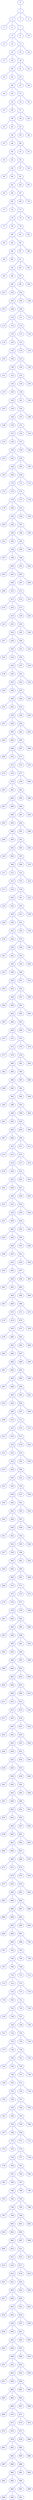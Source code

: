 strict graph "" {
	0	[color=blue];
	1	[color=blue];
	0 -- 1	[color=blue];
	2	[color=blue];
	1 -- 2	[color=blue];
	3	[color=blue];
	1 -- 3	[color=blue];
	4	[color=blue];
	1 -- 4	[color=blue];
	5	[color=blue];
	2 -- 5	[color=blue];
	6	[color=blue];
	2 -- 6	[color=blue];
	7	[color=blue];
	2 -- 7	[color=blue];
	8	[color=blue];
	7 -- 8	[color=blue];
	9	[color=blue];
	7 -- 9	[color=blue];
	10	[color=blue];
	7 -- 10	[color=blue];
	11	[color=blue];
	8 -- 11	[color=blue];
	12	[color=blue];
	8 -- 12	[color=blue];
	13	[color=blue];
	8 -- 13	[color=blue];
	14	[color=blue];
	13 -- 14	[color=blue];
	15	[color=blue];
	13 -- 15	[color=blue];
	16	[color=blue];
	13 -- 16	[color=blue];
	17	[color=blue];
	14 -- 17	[color=blue];
	18	[color=blue];
	14 -- 18	[color=blue];
	19	[color=blue];
	14 -- 19	[color=blue];
	20	[color=blue];
	19 -- 20	[color=blue];
	21	[color=blue];
	19 -- 21	[color=blue];
	22	[color=blue];
	19 -- 22	[color=blue];
	23	[color=blue];
	20 -- 23	[color=blue];
	24	[color=blue];
	20 -- 24	[color=blue];
	25	[color=blue];
	20 -- 25	[color=blue];
	26	[color=blue];
	25 -- 26	[color=blue];
	27	[color=blue];
	25 -- 27	[color=blue];
	28	[color=blue];
	25 -- 28	[color=blue];
	29	[color=blue];
	26 -- 29	[color=blue];
	30	[color=blue];
	26 -- 30	[color=blue];
	31	[color=blue];
	26 -- 31	[color=blue];
	32	[color=blue];
	31 -- 32	[color=blue];
	33	[color=blue];
	31 -- 33	[color=blue];
	34	[color=blue];
	31 -- 34	[color=blue];
	35	[color=blue];
	32 -- 35	[color=blue];
	36	[color=blue];
	32 -- 36	[color=blue];
	37	[color=blue];
	32 -- 37	[color=blue];
	38	[color=blue];
	37 -- 38	[color=blue];
	39	[color=blue];
	37 -- 39	[color=blue];
	40	[color=blue];
	37 -- 40	[color=blue];
	41	[color=blue];
	38 -- 41	[color=blue];
	42	[color=blue];
	38 -- 42	[color=blue];
	43	[color=blue];
	38 -- 43	[color=blue];
	44	[color=blue];
	43 -- 44	[color=blue];
	45	[color=blue];
	43 -- 45	[color=blue];
	46	[color=blue];
	43 -- 46	[color=blue];
	47	[color=blue];
	44 -- 47	[color=blue];
	48	[color=blue];
	44 -- 48	[color=blue];
	49	[color=blue];
	44 -- 49	[color=blue];
	50	[color=blue];
	49 -- 50	[color=blue];
	51	[color=blue];
	49 -- 51	[color=blue];
	52	[color=blue];
	49 -- 52	[color=blue];
	53	[color=blue];
	50 -- 53	[color=blue];
	54	[color=blue];
	50 -- 54	[color=blue];
	55	[color=blue];
	50 -- 55	[color=blue];
	56	[color=blue];
	55 -- 56	[color=blue];
	57	[color=blue];
	55 -- 57	[color=blue];
	58	[color=blue];
	55 -- 58	[color=blue];
	59	[color=blue];
	56 -- 59	[color=blue];
	60	[color=blue];
	56 -- 60	[color=blue];
	61	[color=blue];
	56 -- 61	[color=blue];
	62	[color=blue];
	61 -- 62	[color=blue];
	63	[color=blue];
	61 -- 63	[color=blue];
	64	[color=blue];
	61 -- 64	[color=blue];
	65	[color=blue];
	62 -- 65	[color=blue];
	66	[color=blue];
	62 -- 66	[color=blue];
	67	[color=blue];
	62 -- 67	[color=blue];
	68	[color=blue];
	67 -- 68	[color=blue];
	69	[color=blue];
	67 -- 69	[color=blue];
	70	[color=blue];
	67 -- 70	[color=blue];
	71	[color=blue];
	68 -- 71	[color=blue];
	72	[color=blue];
	68 -- 72	[color=blue];
	73	[color=blue];
	68 -- 73	[color=blue];
	74	[color=blue];
	73 -- 74	[color=blue];
	75	[color=blue];
	73 -- 75	[color=blue];
	76	[color=blue];
	73 -- 76	[color=blue];
	77	[color=blue];
	74 -- 77	[color=blue];
	78	[color=blue];
	74 -- 78	[color=blue];
	79	[color=blue];
	74 -- 79	[color=blue];
	80	[color=blue];
	79 -- 80	[color=blue];
	81	[color=blue];
	79 -- 81	[color=blue];
	82	[color=blue];
	79 -- 82	[color=blue];
	83	[color=blue];
	80 -- 83	[color=blue];
	84	[color=blue];
	80 -- 84	[color=blue];
	85	[color=blue];
	80 -- 85	[color=blue];
	86	[color=blue];
	85 -- 86	[color=blue];
	87	[color=blue];
	85 -- 87	[color=blue];
	88	[color=blue];
	85 -- 88	[color=blue];
	89	[color=blue];
	86 -- 89	[color=blue];
	90	[color=blue];
	86 -- 90	[color=blue];
	91	[color=blue];
	86 -- 91	[color=blue];
	92	[color=blue];
	91 -- 92	[color=blue];
	93	[color=blue];
	91 -- 93	[color=blue];
	94	[color=blue];
	91 -- 94	[color=blue];
	95	[color=blue];
	92 -- 95	[color=blue];
	96	[color=blue];
	92 -- 96	[color=blue];
	97	[color=blue];
	92 -- 97	[color=blue];
	98	[color=blue];
	97 -- 98	[color=blue];
	99	[color=blue];
	97 -- 99	[color=blue];
	100	[color=blue];
	97 -- 100	[color=blue];
	101	[color=blue];
	98 -- 101	[color=blue];
	102	[color=blue];
	98 -- 102	[color=blue];
	103	[color=blue];
	98 -- 103	[color=blue];
	104	[color=blue];
	103 -- 104	[color=blue];
	105	[color=blue];
	103 -- 105	[color=blue];
	106	[color=blue];
	103 -- 106	[color=blue];
	107	[color=blue];
	104 -- 107	[color=blue];
	108	[color=blue];
	104 -- 108	[color=blue];
	109	[color=blue];
	104 -- 109	[color=blue];
	110	[color=blue];
	109 -- 110	[color=blue];
	111	[color=blue];
	109 -- 111	[color=blue];
	112	[color=blue];
	109 -- 112	[color=blue];
	113	[color=blue];
	110 -- 113	[color=blue];
	114	[color=blue];
	110 -- 114	[color=blue];
	115	[color=blue];
	110 -- 115	[color=blue];
	116	[color=blue];
	115 -- 116	[color=blue];
	117	[color=blue];
	115 -- 117	[color=blue];
	118	[color=blue];
	115 -- 118	[color=blue];
	119	[color=blue];
	116 -- 119	[color=blue];
	120	[color=blue];
	116 -- 120	[color=blue];
	121	[color=blue];
	116 -- 121	[color=blue];
	122	[color=blue];
	121 -- 122	[color=blue];
	123	[color=blue];
	121 -- 123	[color=blue];
	124	[color=blue];
	121 -- 124	[color=blue];
	125	[color=blue];
	122 -- 125	[color=blue];
	126	[color=blue];
	122 -- 126	[color=blue];
	127	[color=blue];
	122 -- 127	[color=blue];
	128	[color=blue];
	127 -- 128	[color=blue];
	129	[color=blue];
	127 -- 129	[color=blue];
	130	[color=blue];
	127 -- 130	[color=blue];
	131	[color=blue];
	128 -- 131	[color=blue];
	132	[color=blue];
	128 -- 132	[color=blue];
	133	[color=blue];
	128 -- 133	[color=blue];
	134	[color=blue];
	133 -- 134	[color=blue];
	135	[color=blue];
	133 -- 135	[color=blue];
	136	[color=blue];
	133 -- 136	[color=blue];
	137	[color=blue];
	134 -- 137	[color=blue];
	138	[color=blue];
	134 -- 138	[color=blue];
	139	[color=blue];
	134 -- 139	[color=blue];
	140	[color=blue];
	139 -- 140	[color=blue];
	141	[color=blue];
	139 -- 141	[color=blue];
	142	[color=blue];
	139 -- 142	[color=blue];
	143	[color=blue];
	140 -- 143	[color=blue];
	144	[color=blue];
	140 -- 144	[color=blue];
	145	[color=blue];
	140 -- 145	[color=blue];
	146	[color=blue];
	145 -- 146	[color=blue];
	147	[color=blue];
	145 -- 147	[color=blue];
	148	[color=blue];
	145 -- 148	[color=blue];
	149	[color=blue];
	146 -- 149	[color=blue];
	150	[color=blue];
	146 -- 150	[color=blue];
	151	[color=blue];
	146 -- 151	[color=blue];
	152	[color=blue];
	151 -- 152	[color=blue];
	153	[color=blue];
	151 -- 153	[color=blue];
	154	[color=blue];
	151 -- 154	[color=blue];
	155	[color=blue];
	152 -- 155	[color=blue];
	156	[color=blue];
	152 -- 156	[color=blue];
	157	[color=blue];
	152 -- 157	[color=blue];
	158	[color=blue];
	157 -- 158	[color=blue];
	159	[color=blue];
	157 -- 159	[color=blue];
	160	[color=blue];
	157 -- 160	[color=blue];
	161	[color=blue];
	158 -- 161	[color=blue];
	162	[color=blue];
	158 -- 162	[color=blue];
	163	[color=blue];
	158 -- 163	[color=blue];
	164	[color=blue];
	163 -- 164	[color=blue];
	165	[color=blue];
	163 -- 165	[color=blue];
	166	[color=blue];
	163 -- 166	[color=blue];
	167	[color=blue];
	164 -- 167	[color=blue];
	168	[color=blue];
	164 -- 168	[color=blue];
	169	[color=blue];
	164 -- 169	[color=blue];
	170	[color=blue];
	169 -- 170	[color=blue];
	171	[color=blue];
	169 -- 171	[color=blue];
	172	[color=blue];
	169 -- 172	[color=blue];
	173	[color=blue];
	170 -- 173	[color=blue];
	174	[color=blue];
	170 -- 174	[color=blue];
	175	[color=blue];
	170 -- 175	[color=blue];
	176	[color=blue];
	175 -- 176	[color=blue];
	177	[color=blue];
	175 -- 177	[color=blue];
	178	[color=blue];
	175 -- 178	[color=blue];
	179	[color=blue];
	176 -- 179	[color=blue];
	180	[color=blue];
	176 -- 180	[color=blue];
	181	[color=blue];
	176 -- 181	[color=blue];
	182	[color=blue];
	181 -- 182	[color=blue];
	183	[color=blue];
	181 -- 183	[color=blue];
	184	[color=blue];
	181 -- 184	[color=blue];
	185	[color=blue];
	182 -- 185	[color=blue];
	186	[color=blue];
	182 -- 186	[color=blue];
	187	[color=blue];
	182 -- 187	[color=blue];
	188	[color=blue];
	187 -- 188	[color=blue];
	189	[color=blue];
	187 -- 189	[color=blue];
	190	[color=blue];
	187 -- 190	[color=blue];
	191	[color=blue];
	188 -- 191	[color=blue];
	192	[color=blue];
	188 -- 192	[color=blue];
	193	[color=blue];
	188 -- 193	[color=blue];
	194	[color=blue];
	193 -- 194	[color=blue];
	195	[color=blue];
	193 -- 195	[color=blue];
	196	[color=blue];
	193 -- 196	[color=blue];
	197	[color=blue];
	194 -- 197	[color=blue];
	198	[color=blue];
	194 -- 198	[color=blue];
	199	[color=blue];
	194 -- 199	[color=blue];
	200	[color=blue];
	199 -- 200	[color=blue];
	201	[color=blue];
	199 -- 201	[color=blue];
	202	[color=blue];
	199 -- 202	[color=blue];
	203	[color=blue];
	200 -- 203	[color=blue];
	204	[color=blue];
	200 -- 204	[color=blue];
	205	[color=blue];
	200 -- 205	[color=blue];
	206	[color=blue];
	205 -- 206	[color=blue];
	207	[color=blue];
	205 -- 207	[color=blue];
	208	[color=blue];
	205 -- 208	[color=blue];
	209	[color=blue];
	206 -- 209	[color=blue];
	210	[color=blue];
	206 -- 210	[color=blue];
	211	[color=blue];
	206 -- 211	[color=blue];
	212	[color=blue];
	211 -- 212	[color=blue];
	213	[color=blue];
	211 -- 213	[color=blue];
	214	[color=blue];
	211 -- 214	[color=blue];
	215	[color=blue];
	212 -- 215	[color=blue];
	216	[color=blue];
	212 -- 216	[color=blue];
	217	[color=blue];
	212 -- 217	[color=blue];
	218	[color=blue];
	217 -- 218	[color=blue];
	219	[color=blue];
	217 -- 219	[color=blue];
	220	[color=blue];
	217 -- 220	[color=blue];
	221	[color=blue];
	218 -- 221	[color=blue];
	222	[color=blue];
	218 -- 222	[color=blue];
	223	[color=blue];
	218 -- 223	[color=blue];
	224	[color=blue];
	223 -- 224	[color=blue];
	225	[color=blue];
	223 -- 225	[color=blue];
	226	[color=blue];
	223 -- 226	[color=blue];
	227	[color=blue];
	224 -- 227	[color=blue];
	228	[color=blue];
	224 -- 228	[color=blue];
	229	[color=blue];
	224 -- 229	[color=blue];
	230	[color=blue];
	229 -- 230	[color=blue];
	231	[color=blue];
	229 -- 231	[color=blue];
	232	[color=blue];
	229 -- 232	[color=blue];
	233	[color=blue];
	230 -- 233	[color=blue];
	234	[color=blue];
	230 -- 234	[color=blue];
	235	[color=blue];
	230 -- 235	[color=blue];
	236	[color=blue];
	235 -- 236	[color=blue];
	237	[color=blue];
	235 -- 237	[color=blue];
	238	[color=blue];
	235 -- 238	[color=blue];
	239	[color=blue];
	236 -- 239	[color=blue];
	240	[color=blue];
	236 -- 240	[color=blue];
	241	[color=blue];
	236 -- 241	[color=blue];
	242	[color=blue];
	241 -- 242	[color=blue];
	243	[color=blue];
	241 -- 243	[color=blue];
	244	[color=blue];
	241 -- 244	[color=blue];
	245	[color=blue];
	242 -- 245	[color=blue];
	246	[color=blue];
	242 -- 246	[color=blue];
	247	[color=blue];
	242 -- 247	[color=blue];
	248	[color=blue];
	247 -- 248	[color=blue];
	249	[color=blue];
	247 -- 249	[color=blue];
	250	[color=blue];
	247 -- 250	[color=blue];
	251	[color=blue];
	248 -- 251	[color=blue];
	252	[color=blue];
	248 -- 252	[color=blue];
	253	[color=blue];
	248 -- 253	[color=blue];
	254	[color=blue];
	253 -- 254	[color=blue];
	255	[color=blue];
	253 -- 255	[color=blue];
	256	[color=blue];
	253 -- 256	[color=blue];
	257	[color=blue];
	254 -- 257	[color=blue];
	258	[color=blue];
	254 -- 258	[color=blue];
	259	[color=blue];
	254 -- 259	[color=blue];
	260	[color=blue];
	259 -- 260	[color=blue];
	261	[color=blue];
	259 -- 261	[color=blue];
	262	[color=blue];
	259 -- 262	[color=blue];
	263	[color=blue];
	260 -- 263	[color=blue];
	264	[color=blue];
	260 -- 264	[color=blue];
	265	[color=blue];
	260 -- 265	[color=blue];
	266	[color=blue];
	265 -- 266	[color=blue];
	267	[color=blue];
	265 -- 267	[color=blue];
	268	[color=blue];
	265 -- 268	[color=blue];
	269	[color=blue];
	266 -- 269	[color=blue];
	270	[color=blue];
	266 -- 270	[color=blue];
	271	[color=blue];
	266 -- 271	[color=blue];
	272	[color=blue];
	271 -- 272	[color=blue];
	273	[color=blue];
	271 -- 273	[color=blue];
	274	[color=blue];
	271 -- 274	[color=blue];
	275	[color=blue];
	272 -- 275	[color=blue];
	276	[color=blue];
	272 -- 276	[color=blue];
	277	[color=blue];
	272 -- 277	[color=blue];
	278	[color=blue];
	277 -- 278	[color=blue];
	279	[color=blue];
	277 -- 279	[color=blue];
	280	[color=blue];
	277 -- 280	[color=blue];
	281	[color=blue];
	278 -- 281	[color=blue];
	282	[color=blue];
	278 -- 282	[color=blue];
	283	[color=blue];
	278 -- 283	[color=blue];
	284	[color=blue];
	283 -- 284	[color=blue];
	285	[color=blue];
	283 -- 285	[color=blue];
	286	[color=blue];
	283 -- 286	[color=blue];
	287	[color=blue];
	284 -- 287	[color=blue];
	288	[color=blue];
	284 -- 288	[color=blue];
	289	[color=blue];
	284 -- 289	[color=blue];
	290	[color=blue];
	289 -- 290	[color=blue];
	291	[color=blue];
	289 -- 291	[color=blue];
	292	[color=blue];
	289 -- 292	[color=blue];
	293	[color=blue];
	290 -- 293	[color=blue];
	294	[color=blue];
	290 -- 294	[color=blue];
	295	[color=blue];
	290 -- 295	[color=blue];
	296	[color=blue];
	295 -- 296	[color=blue];
	297	[color=blue];
	295 -- 297	[color=blue];
	298	[color=blue];
	295 -- 298	[color=blue];
	299	[color=blue];
	296 -- 299	[color=blue];
	300	[color=blue];
	296 -- 300	[color=blue];
	301	[color=blue];
	296 -- 301	[color=blue];
	302	[color=blue];
	301 -- 302	[color=blue];
	303	[color=blue];
	301 -- 303	[color=blue];
	304	[color=blue];
	301 -- 304	[color=blue];
	305	[color=blue];
	302 -- 305	[color=blue];
	306	[color=blue];
	302 -- 306	[color=blue];
	307	[color=blue];
	302 -- 307	[color=blue];
	308	[color=blue];
	307 -- 308	[color=blue];
	309	[color=blue];
	307 -- 309	[color=blue];
	310	[color=blue];
	307 -- 310	[color=blue];
	311	[color=blue];
	308 -- 311	[color=blue];
	312	[color=blue];
	308 -- 312	[color=blue];
	313	[color=blue];
	308 -- 313	[color=blue];
	314	[color=blue];
	313 -- 314	[color=blue];
	315	[color=blue];
	313 -- 315	[color=blue];
	316	[color=blue];
	313 -- 316	[color=blue];
	317	[color=blue];
	314 -- 317	[color=blue];
	318	[color=blue];
	314 -- 318	[color=blue];
	319	[color=blue];
	314 -- 319	[color=blue];
	320	[color=blue];
	319 -- 320	[color=blue];
	321	[color=blue];
	319 -- 321	[color=blue];
	322	[color=blue];
	319 -- 322	[color=blue];
	323	[color=blue];
	320 -- 323	[color=blue];
	324	[color=blue];
	320 -- 324	[color=blue];
	325	[color=blue];
	320 -- 325	[color=blue];
	326	[color=blue];
	325 -- 326	[color=blue];
	327	[color=blue];
	325 -- 327	[color=blue];
	328	[color=blue];
	325 -- 328	[color=blue];
	329	[color=blue];
	326 -- 329	[color=blue];
	330	[color=blue];
	326 -- 330	[color=blue];
	331	[color=blue];
	326 -- 331	[color=blue];
	332	[color=blue];
	331 -- 332	[color=blue];
	333	[color=blue];
	331 -- 333	[color=blue];
	334	[color=blue];
	331 -- 334	[color=blue];
	335	[color=blue];
	332 -- 335	[color=blue];
	336	[color=blue];
	332 -- 336	[color=blue];
	337	[color=blue];
	332 -- 337	[color=blue];
	338	[color=blue];
	337 -- 338	[color=blue];
	339	[color=blue];
	337 -- 339	[color=blue];
	340	[color=blue];
	337 -- 340	[color=blue];
	341	[color=blue];
	338 -- 341	[color=blue];
	342	[color=blue];
	338 -- 342	[color=blue];
	343	[color=blue];
	338 -- 343	[color=blue];
	344	[color=blue];
	343 -- 344	[color=blue];
	345	[color=blue];
	343 -- 345	[color=blue];
	346	[color=blue];
	343 -- 346	[color=blue];
	347	[color=blue];
	344 -- 347	[color=blue];
	348	[color=blue];
	344 -- 348	[color=blue];
	349	[color=blue];
	344 -- 349	[color=blue];
	350	[color=blue];
	349 -- 350	[color=blue];
	351	[color=blue];
	349 -- 351	[color=blue];
	352	[color=blue];
	349 -- 352	[color=blue];
	353	[color=blue];
	350 -- 353	[color=blue];
	354	[color=blue];
	350 -- 354	[color=blue];
	355	[color=blue];
	350 -- 355	[color=blue];
	356	[color=blue];
	355 -- 356	[color=blue];
	357	[color=blue];
	355 -- 357	[color=blue];
	358	[color=blue];
	355 -- 358	[color=blue];
	359	[color=blue];
	356 -- 359	[color=blue];
	360	[color=blue];
	356 -- 360	[color=blue];
	361	[color=blue];
	356 -- 361	[color=blue];
	362	[color=blue];
	361 -- 362	[color=blue];
	363	[color=blue];
	361 -- 363	[color=blue];
	364	[color=blue];
	361 -- 364	[color=blue];
	365	[color=blue];
	362 -- 365	[color=blue];
	366	[color=blue];
	362 -- 366	[color=blue];
	367	[color=blue];
	362 -- 367	[color=blue];
	368	[color=blue];
	367 -- 368	[color=blue];
	369	[color=blue];
	367 -- 369	[color=blue];
	370	[color=blue];
	367 -- 370	[color=blue];
	371	[color=blue];
	368 -- 371	[color=blue];
	372	[color=blue];
	368 -- 372	[color=blue];
	373	[color=blue];
	368 -- 373	[color=blue];
	374	[color=blue];
	373 -- 374	[color=blue];
	375	[color=blue];
	373 -- 375	[color=blue];
	376	[color=blue];
	373 -- 376	[color=blue];
	377	[color=blue];
	374 -- 377	[color=blue];
	378	[color=blue];
	374 -- 378	[color=blue];
	379	[color=blue];
	374 -- 379	[color=blue];
	380	[color=blue];
	379 -- 380	[color=blue];
	381	[color=blue];
	379 -- 381	[color=blue];
	382	[color=blue];
	379 -- 382	[color=blue];
	383	[color=blue];
	380 -- 383	[color=blue];
	384	[color=blue];
	380 -- 384	[color=blue];
	385	[color=blue];
	380 -- 385	[color=blue];
	386	[color=blue];
	385 -- 386	[color=blue];
	387	[color=blue];
	385 -- 387	[color=blue];
	388	[color=blue];
	385 -- 388	[color=blue];
	389	[color=blue];
	386 -- 389	[color=blue];
	390	[color=blue];
	386 -- 390	[color=blue];
	391	[color=blue];
	386 -- 391	[color=blue];
	392	[color=blue];
	391 -- 392	[color=blue];
	393	[color=blue];
	391 -- 393	[color=blue];
	394	[color=blue];
	391 -- 394	[color=blue];
	395	[color=blue];
	392 -- 395	[color=blue];
	396	[color=blue];
	392 -- 396	[color=blue];
	397	[color=blue];
	392 -- 397	[color=blue];
	398	[color=blue];
	397 -- 398	[color=blue];
	399	[color=blue];
	397 -- 399	[color=blue];
	400	[color=blue];
	397 -- 400	[color=blue];
	401	[color=blue];
	398 -- 401	[color=blue];
	402	[color=blue];
	398 -- 402	[color=blue];
	403	[color=blue];
	398 -- 403	[color=blue];
	404	[color=blue];
	403 -- 404	[color=blue];
	405	[color=blue];
	403 -- 405	[color=blue];
	406	[color=blue];
	403 -- 406	[color=blue];
	407	[color=blue];
	404 -- 407	[color=blue];
	408	[color=blue];
	404 -- 408	[color=blue];
	409	[color=blue];
	404 -- 409	[color=blue];
	410	[color=blue];
	409 -- 410	[color=blue];
	411	[color=blue];
	409 -- 411	[color=blue];
	412	[color=blue];
	409 -- 412	[color=blue];
	413	[color=blue];
	410 -- 413	[color=blue];
	414	[color=blue];
	410 -- 414	[color=blue];
	415	[color=blue];
	410 -- 415	[color=blue];
	416	[color=blue];
	415 -- 416	[color=blue];
	417	[color=blue];
	415 -- 417	[color=blue];
	418	[color=blue];
	415 -- 418	[color=blue];
	419	[color=blue];
	416 -- 419	[color=blue];
	420	[color=blue];
	416 -- 420	[color=blue];
	421	[color=blue];
	416 -- 421	[color=blue];
	422	[color=blue];
	421 -- 422	[color=blue];
	423	[color=blue];
	421 -- 423	[color=blue];
	424	[color=blue];
	421 -- 424	[color=blue];
	425	[color=blue];
	422 -- 425	[color=blue];
	426	[color=blue];
	422 -- 426	[color=blue];
	427	[color=blue];
	422 -- 427	[color=blue];
	428	[color=blue];
	427 -- 428	[color=blue];
	429	[color=blue];
	427 -- 429	[color=blue];
	430	[color=blue];
	427 -- 430	[color=blue];
	431	[color=blue];
	428 -- 431	[color=blue];
	432	[color=blue];
	428 -- 432	[color=blue];
	433	[color=blue];
	428 -- 433	[color=blue];
	434	[color=blue];
	433 -- 434	[color=blue];
	435	[color=blue];
	433 -- 435	[color=blue];
	436	[color=blue];
	433 -- 436	[color=blue];
	437	[color=blue];
	434 -- 437	[color=blue];
	438	[color=blue];
	434 -- 438	[color=blue];
	439	[color=blue];
	434 -- 439	[color=blue];
	440	[color=blue];
	439 -- 440	[color=blue];
	441	[color=blue];
	439 -- 441	[color=blue];
	442	[color=blue];
	439 -- 442	[color=blue];
	443	[color=blue];
	440 -- 443	[color=blue];
	444	[color=blue];
	440 -- 444	[color=blue];
	445	[color=blue];
	440 -- 445	[color=blue];
	446	[color=blue];
	445 -- 446	[color=blue];
	447	[color=blue];
	445 -- 447	[color=blue];
	448	[color=blue];
	445 -- 448	[color=blue];
	449	[color=blue];
	446 -- 449	[color=blue];
	450	[color=blue];
	446 -- 450	[color=blue];
	451	[color=blue];
	446 -- 451	[color=blue];
	452	[color=blue];
	451 -- 452	[color=blue];
	453	[color=blue];
	451 -- 453	[color=blue];
	454	[color=blue];
	451 -- 454	[color=blue];
	455	[color=blue];
	452 -- 455	[color=blue];
	456	[color=blue];
	452 -- 456	[color=blue];
	457	[color=blue];
	452 -- 457	[color=blue];
	458	[color=blue];
	457 -- 458	[color=blue];
	459	[color=blue];
	457 -- 459	[color=blue];
	460	[color=blue];
	457 -- 460	[color=blue];
	461	[color=blue];
	458 -- 461	[color=blue];
	462	[color=blue];
	458 -- 462	[color=blue];
	463	[color=blue];
	458 -- 463	[color=blue];
	464	[color=blue];
	463 -- 464	[color=blue];
	465	[color=blue];
	463 -- 465	[color=blue];
	466	[color=blue];
	463 -- 466	[color=blue];
	467	[color=blue];
	464 -- 467	[color=blue];
	468	[color=blue];
	464 -- 468	[color=blue];
	469	[color=blue];
	464 -- 469	[color=blue];
	470	[color=blue];
	469 -- 470	[color=blue];
	471	[color=blue];
	469 -- 471	[color=blue];
	472	[color=blue];
	469 -- 472	[color=blue];
	473	[color=blue];
	470 -- 473	[color=blue];
	474	[color=blue];
	470 -- 474	[color=blue];
	475	[color=blue];
	470 -- 475	[color=blue];
	476	[color=blue];
	475 -- 476	[color=blue];
	477	[color=blue];
	475 -- 477	[color=blue];
	478	[color=blue];
	475 -- 478	[color=blue];
	479	[color=blue];
	476 -- 479	[color=blue];
	480	[color=blue];
	476 -- 480	[color=blue];
	481	[color=blue];
	476 -- 481	[color=blue];
	482	[color=blue];
	481 -- 482	[color=blue];
	483	[color=blue];
	481 -- 483	[color=blue];
	484	[color=blue];
	481 -- 484	[color=blue];
	485	[color=blue];
	482 -- 485	[color=blue];
	486	[color=blue];
	482 -- 486	[color=blue];
	487	[color=blue];
	482 -- 487	[color=blue];
	488	[color=blue];
	487 -- 488	[color=blue];
	489	[color=blue];
	487 -- 489	[color=blue];
	490	[color=blue];
	487 -- 490	[color=blue];
	491	[color=blue];
	488 -- 491	[color=blue];
	492	[color=blue];
	488 -- 492	[color=blue];
	493	[color=blue];
	488 -- 493	[color=blue];
	494	[color=blue];
	493 -- 494	[color=blue];
	495	[color=blue];
	493 -- 495	[color=blue];
	496	[color=blue];
	493 -- 496	[color=blue];
	497	[color=blue];
	494 -- 497	[color=blue];
	498	[color=blue];
	494 -- 498	[color=blue];
	499	[color=blue];
	494 -- 499	[color=blue];
	500	[color=blue];
	499 -- 500	[color=blue];
	501	[color=blue];
	499 -- 501	[color=blue];
	502	[color=blue];
	499 -- 502	[color=blue];
	503	[color=blue];
	500 -- 503	[color=blue];
	504	[color=blue];
	500 -- 504	[color=blue];
	505	[color=blue];
	500 -- 505	[color=blue];
	506	[color=blue];
	505 -- 506	[color=blue];
	507	[color=blue];
	505 -- 507	[color=blue];
	508	[color=blue];
	505 -- 508	[color=blue];
	509	[color=blue];
	506 -- 509	[color=blue];
	510	[color=blue];
	506 -- 510	[color=blue];
	511	[color=blue];
	506 -- 511	[color=blue];
	512	[color=blue];
	511 -- 512	[color=blue];
	513	[color=blue];
	511 -- 513	[color=blue];
	514	[color=blue];
	511 -- 514	[color=blue];
	515	[color=blue];
	512 -- 515	[color=blue];
	516	[color=blue];
	512 -- 516	[color=blue];
	517	[color=blue];
	512 -- 517	[color=blue];
	518	[color=blue];
	517 -- 518	[color=blue];
	519	[color=blue];
	517 -- 519	[color=blue];
	520	[color=blue];
	517 -- 520	[color=blue];
	521	[color=blue];
	518 -- 521	[color=blue];
	522	[color=blue];
	518 -- 522	[color=blue];
	523	[color=blue];
	518 -- 523	[color=blue];
	524	[color=blue];
	523 -- 524	[color=blue];
	525	[color=blue];
	523 -- 525	[color=blue];
	526	[color=blue];
	523 -- 526	[color=blue];
	527	[color=blue];
	524 -- 527	[color=blue];
	528	[color=blue];
	524 -- 528	[color=blue];
	529	[color=blue];
	524 -- 529	[color=blue];
	530	[color=blue];
	529 -- 530	[color=blue];
	531	[color=blue];
	529 -- 531	[color=blue];
	532	[color=blue];
	529 -- 532	[color=blue];
	533	[color=blue];
	530 -- 533	[color=blue];
	534	[color=blue];
	530 -- 534	[color=blue];
	535	[color=blue];
	530 -- 535	[color=blue];
	536	[color=blue];
	535 -- 536	[color=blue];
	537	[color=blue];
	535 -- 537	[color=blue];
	538	[color=blue];
	535 -- 538	[color=blue];
	539	[color=blue];
	536 -- 539	[color=blue];
	540	[color=blue];
	536 -- 540	[color=blue];
	541	[color=blue];
	536 -- 541	[color=blue];
	542	[color=blue];
	541 -- 542	[color=blue];
	543	[color=blue];
	541 -- 543	[color=blue];
	544	[color=blue];
	541 -- 544	[color=blue];
	545	[color=blue];
	542 -- 545	[color=blue];
	546	[color=blue];
	542 -- 546	[color=blue];
	547	[color=blue];
	542 -- 547	[color=blue];
	548	[color=blue];
	547 -- 548	[color=blue];
	549	[color=blue];
	547 -- 549	[color=blue];
	550	[color=blue];
	547 -- 550	[color=blue];
	551	[color=blue];
	548 -- 551	[color=blue];
	552	[color=blue];
	548 -- 552	[color=blue];
	553	[color=blue];
	548 -- 553	[color=blue];
	554	[color=blue];
	553 -- 554	[color=blue];
	555	[color=blue];
	553 -- 555	[color=blue];
	556	[color=blue];
	553 -- 556	[color=blue];
	557	[color=blue];
	554 -- 557	[color=blue];
	558	[color=blue];
	554 -- 558	[color=blue];
	559	[color=blue];
	554 -- 559	[color=blue];
	560	[color=blue];
	559 -- 560	[color=blue];
	561	[color=blue];
	559 -- 561	[color=blue];
	562	[color=blue];
	559 -- 562	[color=blue];
	563	[color=blue];
	560 -- 563	[color=blue];
	564	[color=blue];
	560 -- 564	[color=blue];
	565	[color=blue];
	560 -- 565	[color=blue];
	566	[color=blue];
	565 -- 566	[color=blue];
	567	[color=blue];
	565 -- 567	[color=blue];
	568	[color=blue];
	565 -- 568	[color=blue];
	569	[color=blue];
	566 -- 569	[color=blue];
	570	[color=blue];
	566 -- 570	[color=blue];
	571	[color=blue];
	566 -- 571	[color=blue];
	572	[color=blue];
	571 -- 572	[color=blue];
	573	[color=blue];
	571 -- 573	[color=blue];
	574	[color=blue];
	571 -- 574	[color=blue];
	575	[color=blue];
	572 -- 575	[color=blue];
	576	[color=blue];
	572 -- 576	[color=blue];
	577	[color=blue];
	572 -- 577	[color=blue];
	578	[color=blue];
	577 -- 578	[color=blue];
	579	[color=blue];
	577 -- 579	[color=blue];
	580	[color=blue];
	577 -- 580	[color=blue];
	581	[color=blue];
	578 -- 581	[color=blue];
	582	[color=blue];
	578 -- 582	[color=blue];
	583	[color=blue];
	578 -- 583	[color=blue];
	584	[color=blue];
	583 -- 584	[color=blue];
	585	[color=blue];
	583 -- 585	[color=blue];
	586	[color=blue];
	583 -- 586	[color=blue];
	587	[color=blue];
	584 -- 587	[color=blue];
	588	[color=blue];
	584 -- 588	[color=blue];
	589	[color=blue];
	584 -- 589	[color=blue];
	590	[color=blue];
	589 -- 590	[color=blue];
	591	[color=blue];
	589 -- 591	[color=blue];
	592	[color=blue];
	589 -- 592	[color=blue];
	593	[color=blue];
	590 -- 593	[color=blue];
	594	[color=blue];
	590 -- 594	[color=blue];
	595	[color=blue];
	590 -- 595	[color=blue];
	596	[color=blue];
	595 -- 596	[color=blue];
	597	[color=blue];
	595 -- 597	[color=blue];
	598	[color=blue];
	595 -- 598	[color=blue];
	599	[color=blue];
	596 -- 599	[color=blue];
	600	[color=blue];
	596 -- 600	[color=blue];
	601	[color=blue];
	596 -- 601	[color=blue];
	602	[color=blue];
	601 -- 602	[color=blue];
	603	[color=blue];
	601 -- 603	[color=blue];
	604	[color=blue];
	601 -- 604	[color=blue];
	605	[color=blue];
	602 -- 605	[color=blue];
	606	[color=blue];
	602 -- 606	[color=blue];
	607	[color=blue];
	602 -- 607	[color=blue];
	608	[color=blue];
	607 -- 608	[color=blue];
	609	[color=blue];
	607 -- 609	[color=blue];
	610	[color=blue];
	607 -- 610	[color=blue];
	611	[color=blue];
	608 -- 611	[color=blue];
	612	[color=blue];
	608 -- 612	[color=blue];
	613	[color=blue];
	608 -- 613	[color=blue];
	614	[color=blue];
	613 -- 614	[color=blue];
	615	[color=blue];
	613 -- 615	[color=blue];
	616	[color=blue];
	613 -- 616	[color=blue];
	617	[color=blue];
	614 -- 617	[color=blue];
	618	[color=blue];
	614 -- 618	[color=blue];
	619	[color=blue];
	614 -- 619	[color=blue];
	620	[color=blue];
	619 -- 620	[color=blue];
	621	[color=blue];
	619 -- 621	[color=blue];
	622	[color=blue];
	619 -- 622	[color=blue];
	623	[color=blue];
	620 -- 623	[color=blue];
	624	[color=blue];
	620 -- 624	[color=blue];
	625	[color=blue];
	620 -- 625	[color=blue];
	626	[color=blue];
	625 -- 626	[color=blue];
	627	[color=blue];
	625 -- 627	[color=blue];
	628	[color=blue];
	625 -- 628	[color=blue];
	629	[color=blue];
	626 -- 629	[color=blue];
	630	[color=blue];
	626 -- 630	[color=blue];
	631	[color=blue];
	626 -- 631	[color=blue];
	632	[color=blue];
	631 -- 632	[color=blue];
	633	[color=blue];
	631 -- 633	[color=blue];
	634	[color=blue];
	631 -- 634	[color=blue];
	635	[color=blue];
	632 -- 635	[color=blue];
	636	[color=blue];
	632 -- 636	[color=blue];
	637	[color=blue];
	632 -- 637	[color=blue];
	638	[color=blue];
	637 -- 638	[color=blue];
	639	[color=blue];
	637 -- 639	[color=blue];
	640	[color=blue];
	637 -- 640	[color=blue];
	641	[color=blue];
	638 -- 641	[color=blue];
	642	[color=blue];
	638 -- 642	[color=blue];
	643	[color=blue];
	638 -- 643	[color=blue];
	644	[color=blue];
	643 -- 644	[color=blue];
	645	[color=blue];
	643 -- 645	[color=blue];
	646	[color=blue];
	643 -- 646	[color=blue];
	647	[color=blue];
	644 -- 647	[color=blue];
	648	[color=blue];
	644 -- 648	[color=blue];
	649	[color=blue];
	644 -- 649	[color=blue];
	650	[color=blue];
	649 -- 650	[color=blue];
	651	[color=blue];
	649 -- 651	[color=blue];
	652	[color=blue];
	649 -- 652	[color=blue];
	653	[color=blue];
	650 -- 653	[color=blue];
	654	[color=blue];
	650 -- 654	[color=blue];
	655	[color=blue];
	650 -- 655	[color=blue];
	656	[color=blue];
	655 -- 656	[color=blue];
	657	[color=blue];
	655 -- 657	[color=blue];
	658	[color=blue];
	655 -- 658	[color=blue];
	659	[color=blue];
	656 -- 659	[color=blue];
	660	[color=blue];
	656 -- 660	[color=blue];
	661	[color=blue];
	656 -- 661	[color=blue];
	662	[color=blue];
	661 -- 662	[color=blue];
	663	[color=blue];
	661 -- 663	[color=blue];
	664	[color=blue];
	661 -- 664	[color=blue];
	665	[color=blue];
	662 -- 665	[color=blue];
	666	[color=blue];
	662 -- 666	[color=blue];
	667	[color=blue];
	662 -- 667	[color=blue];
	668	[color=blue];
	667 -- 668	[color=blue];
	669	[color=blue];
	667 -- 669	[color=blue];
	670	[color=blue];
	667 -- 670	[color=blue];
	671	[color=blue];
	668 -- 671	[color=blue];
	672	[color=blue];
	668 -- 672	[color=blue];
	673	[color=blue];
	668 -- 673	[color=blue];
	674	[color=blue];
	673 -- 674	[color=blue];
	675	[color=blue];
	673 -- 675	[color=blue];
	676	[color=blue];
	673 -- 676	[color=blue];
	677	[color=blue];
	674 -- 677	[color=blue];
	678	[color=blue];
	674 -- 678	[color=blue];
	679	[color=blue];
	674 -- 679	[color=blue];
	680	[color=blue];
	679 -- 680	[color=blue];
	681	[color=blue];
	679 -- 681	[color=blue];
	682	[color=blue];
	679 -- 682	[color=blue];
	683	[color=blue];
	680 -- 683	[color=blue];
	684	[color=blue];
	680 -- 684	[color=blue];
	685	[color=blue];
	680 -- 685	[color=blue];
	686	[color=blue];
	685 -- 686	[color=blue];
	687	[color=blue];
	685 -- 687	[color=blue];
	688	[color=blue];
	685 -- 688	[color=blue];
	689	[color=blue];
	686 -- 689	[color=blue];
	690	[color=blue];
	686 -- 690	[color=blue];
	691	[color=blue];
	686 -- 691	[color=blue];
	692	[color=blue];
	691 -- 692	[color=blue];
	693	[color=blue];
	691 -- 693	[color=blue];
	694	[color=blue];
	691 -- 694	[color=blue];
	695	[color=blue];
	692 -- 695	[color=blue];
	696	[color=blue];
	692 -- 696	[color=blue];
	697	[color=blue];
	692 -- 697	[color=blue];
	698	[color=blue];
	697 -- 698	[color=blue];
	699	[color=blue];
	697 -- 699	[color=blue];
	700	[color=blue];
	697 -- 700	[color=blue];
	701	[color=blue];
	698 -- 701	[color=blue];
	702	[color=blue];
	698 -- 702	[color=blue];
	703	[color=blue];
	698 -- 703	[color=blue];
	704	[color=blue];
	703 -- 704	[color=blue];
	705	[color=blue];
	703 -- 705	[color=blue];
	706	[color=blue];
	703 -- 706	[color=blue];
	707	[color=blue];
	704 -- 707	[color=blue];
	708	[color=blue];
	704 -- 708	[color=blue];
	709	[color=blue];
	704 -- 709	[color=blue];
	710	[color=blue];
	709 -- 710	[color=blue];
	711	[color=blue];
	709 -- 711	[color=blue];
	712	[color=blue];
	709 -- 712	[color=blue];
	713	[color=blue];
	710 -- 713	[color=blue];
	714	[color=blue];
	710 -- 714	[color=blue];
	715	[color=blue];
	710 -- 715	[color=blue];
	716	[color=blue];
	715 -- 716	[color=blue];
	717	[color=blue];
	715 -- 717	[color=blue];
	718	[color=blue];
	715 -- 718	[color=blue];
	719	[color=blue];
	716 -- 719	[color=blue];
	720	[color=blue];
	716 -- 720	[color=blue];
	721	[color=blue];
	716 -- 721	[color=blue];
	722	[color=blue];
	721 -- 722	[color=blue];
	723	[color=blue];
	721 -- 723	[color=blue];
	724	[color=blue];
	721 -- 724	[color=blue];
	725	[color=blue];
	722 -- 725	[color=blue];
	726	[color=blue];
	722 -- 726	[color=blue];
	727	[color=blue];
	722 -- 727	[color=blue];
	728	[color=blue];
	727 -- 728	[color=blue];
	729	[color=blue];
	727 -- 729	[color=blue];
	730	[color=blue];
	727 -- 730	[color=blue];
	731	[color=blue];
	728 -- 731	[color=blue];
	732	[color=blue];
	728 -- 732	[color=blue];
	733	[color=blue];
	728 -- 733	[color=blue];
	734	[color=blue];
	733 -- 734	[color=blue];
	735	[color=blue];
	733 -- 735	[color=blue];
	736	[color=blue];
	733 -- 736	[color=blue];
	737	[color=blue];
	734 -- 737	[color=blue];
	738	[color=blue];
	734 -- 738	[color=blue];
	739	[color=blue];
	734 -- 739	[color=blue];
	740	[color=blue];
	739 -- 740	[color=blue];
	741	[color=blue];
	739 -- 741	[color=blue];
	742	[color=blue];
	739 -- 742	[color=blue];
	743	[color=blue];
	740 -- 743	[color=blue];
	744	[color=blue];
	740 -- 744	[color=blue];
	745	[color=blue];
	740 -- 745	[color=blue];
	746	[color=blue];
	745 -- 746	[color=blue];
	747	[color=blue];
	745 -- 747	[color=blue];
	748	[color=blue];
	745 -- 748	[color=blue];
	749	[color=blue];
	746 -- 749	[color=blue];
	750	[color=blue];
	746 -- 750	[color=blue];
	751	[color=blue];
	746 -- 751	[color=blue];
	752	[color=blue];
	751 -- 752	[color=blue];
	753	[color=blue];
	751 -- 753	[color=blue];
	754	[color=blue];
	751 -- 754	[color=blue];
	755	[color=blue];
	752 -- 755	[color=blue];
	756	[color=blue];
	752 -- 756	[color=blue];
	757	[color=blue];
	752 -- 757	[color=blue];
	758	[color=blue];
	757 -- 758	[color=blue];
	759	[color=blue];
	757 -- 759	[color=blue];
	760	[color=blue];
	757 -- 760	[color=blue];
	761	[color=blue];
	758 -- 761	[color=blue];
	762	[color=blue];
	758 -- 762	[color=blue];
	763	[color=blue];
	758 -- 763	[color=blue];
	764	[color=blue];
	763 -- 764	[color=blue];
	765	[color=blue];
	763 -- 765	[color=blue];
	766	[color=blue];
	763 -- 766	[color=blue];
	767	[color=blue];
	764 -- 767	[color=blue];
	768	[color=blue];
	764 -- 768	[color=blue];
	769	[color=blue];
	764 -- 769	[color=blue];
	770	[color=blue];
	769 -- 770	[color=blue];
	771	[color=blue];
	769 -- 771	[color=blue];
	772	[color=blue];
	769 -- 772	[color=blue];
	773	[color=blue];
	770 -- 773	[color=blue];
	774	[color=blue];
	770 -- 774	[color=blue];
	775	[color=blue];
	770 -- 775	[color=blue];
	776	[color=blue];
	775 -- 776	[color=blue];
	777	[color=blue];
	775 -- 777	[color=blue];
	778	[color=blue];
	775 -- 778	[color=blue];
	779	[color=blue];
	776 -- 779	[color=blue];
	780	[color=blue];
	776 -- 780	[color=blue];
	781	[color=blue];
	776 -- 781	[color=blue];
	782	[color=blue];
	781 -- 782	[color=blue];
	783	[color=blue];
	781 -- 783	[color=blue];
	784	[color=blue];
	781 -- 784	[color=blue];
	785	[color=blue];
	782 -- 785	[color=blue];
	786	[color=blue];
	782 -- 786	[color=blue];
	787	[color=blue];
	782 -- 787	[color=blue];
	788	[color=blue];
	787 -- 788	[color=blue];
	789	[color=blue];
	787 -- 789	[color=blue];
	790	[color=blue];
	787 -- 790	[color=blue];
	791	[color=blue];
	788 -- 791	[color=blue];
	792	[color=blue];
	788 -- 792	[color=blue];
	793	[color=blue];
	788 -- 793	[color=blue];
	794	[color=blue];
	793 -- 794	[color=blue];
	795	[color=blue];
	793 -- 795	[color=blue];
	796	[color=blue];
	793 -- 796	[color=blue];
	797	[color=blue];
	794 -- 797	[color=blue];
	798	[color=blue];
	794 -- 798	[color=blue];
	799	[color=blue];
	794 -- 799	[color=blue];
	800	[color=blue];
	799 -- 800	[color=blue];
	801	[color=blue];
	799 -- 801	[color=blue];
	802	[color=blue];
	799 -- 802	[color=blue];
	803	[color=blue];
	800 -- 803	[color=blue];
	804	[color=blue];
	800 -- 804	[color=blue];
	805	[color=blue];
	800 -- 805	[color=blue];
	806	[color=blue];
	805 -- 806	[color=blue];
	807	[color=blue];
	805 -- 807	[color=blue];
	808	[color=blue];
	805 -- 808	[color=blue];
	809	[color=blue];
	806 -- 809	[color=blue];
	810	[color=blue];
	806 -- 810	[color=blue];
	811	[color=blue];
	806 -- 811	[color=blue];
	812	[color=blue];
	811 -- 812	[color=blue];
	813	[color=blue];
	811 -- 813	[color=blue];
	814	[color=blue];
	811 -- 814	[color=blue];
	815	[color=blue];
	812 -- 815	[color=blue];
	816	[color=blue];
	812 -- 816	[color=blue];
	817	[color=blue];
	812 -- 817	[color=blue];
	818	[color=blue];
	817 -- 818	[color=blue];
	819	[color=blue];
	817 -- 819	[color=blue];
	820	[color=blue];
	817 -- 820	[color=blue];
	821	[color=blue];
	818 -- 821	[color=blue];
	822	[color=blue];
	818 -- 822	[color=blue];
	823	[color=blue];
	818 -- 823	[color=blue];
	824	[color=blue];
	823 -- 824	[color=blue];
	825	[color=blue];
	823 -- 825	[color=blue];
	826	[color=blue];
	823 -- 826	[color=blue];
	827	[color=blue];
	824 -- 827	[color=blue];
	828	[color=blue];
	824 -- 828	[color=blue];
	829	[color=blue];
	824 -- 829	[color=blue];
	830	[color=blue];
	829 -- 830	[color=blue];
	831	[color=blue];
	829 -- 831	[color=blue];
	832	[color=blue];
	829 -- 832	[color=blue];
	833	[color=blue];
	830 -- 833	[color=blue];
	834	[color=blue];
	830 -- 834	[color=blue];
	835	[color=blue];
	830 -- 835	[color=blue];
	836	[color=blue];
	835 -- 836	[color=blue];
	837	[color=blue];
	835 -- 837	[color=blue];
	838	[color=blue];
	835 -- 838	[color=blue];
	839	[color=blue];
	836 -- 839	[color=blue];
	840	[color=blue];
	836 -- 840	[color=blue];
	841	[color=blue];
	836 -- 841	[color=blue];
	842	[color=blue];
	841 -- 842	[color=blue];
	843	[color=blue];
	841 -- 843	[color=blue];
	844	[color=blue];
	841 -- 844	[color=blue];
	845	[color=blue];
	842 -- 845	[color=blue];
	846	[color=blue];
	842 -- 846	[color=blue];
	847	[color=blue];
	842 -- 847	[color=blue];
	848	[color=blue];
	847 -- 848	[color=blue];
	849	[color=blue];
	847 -- 849	[color=blue];
	850	[color=blue];
	847 -- 850	[color=blue];
	851	[color=blue];
	848 -- 851	[color=blue];
	852	[color=blue];
	848 -- 852	[color=blue];
	853	[color=blue];
	848 -- 853	[color=blue];
	854	[color=blue];
	853 -- 854	[color=blue];
	855	[color=blue];
	853 -- 855	[color=blue];
	856	[color=blue];
	853 -- 856	[color=blue];
	857	[color=blue];
	854 -- 857	[color=blue];
	858	[color=blue];
	854 -- 858	[color=blue];
	859	[color=blue];
	854 -- 859	[color=blue];
	860	[color=blue];
	859 -- 860	[color=blue];
	861	[color=blue];
	859 -- 861	[color=blue];
	862	[color=blue];
	859 -- 862	[color=blue];
	863	[color=blue];
	860 -- 863	[color=blue];
	864	[color=blue];
	860 -- 864	[color=blue];
	865	[color=blue];
	860 -- 865	[color=blue];
	866	[color=blue];
	865 -- 866	[color=blue];
	867	[color=blue];
	865 -- 867	[color=blue];
	868	[color=blue];
	865 -- 868	[color=blue];
	869	[color=blue];
	866 -- 869	[color=blue];
	870	[color=blue];
	866 -- 870	[color=blue];
	871	[color=blue];
	866 -- 871	[color=blue];
	872	[color=blue];
	871 -- 872	[color=blue];
	873	[color=blue];
	871 -- 873	[color=blue];
	874	[color=blue];
	871 -- 874	[color=blue];
	875	[color=blue];
	872 -- 875	[color=blue];
	876	[color=blue];
	872 -- 876	[color=blue];
	877	[color=blue];
	872 -- 877	[color=blue];
	878	[color=blue];
	877 -- 878	[color=blue];
	879	[color=blue];
	877 -- 879	[color=blue];
	880	[color=blue];
	877 -- 880	[color=blue];
	881	[color=blue];
	878 -- 881	[color=blue];
	882	[color=blue];
	878 -- 882	[color=blue];
	883	[color=blue];
	878 -- 883	[color=blue];
	884	[color=blue];
	883 -- 884	[color=blue];
	885	[color=blue];
	883 -- 885	[color=blue];
	886	[color=blue];
	883 -- 886	[color=blue];
	887	[color=blue];
	884 -- 887	[color=blue];
	888	[color=blue];
	884 -- 888	[color=blue];
	889	[color=blue];
	884 -- 889	[color=blue];
	890	[color=blue];
	889 -- 890	[color=blue];
	891	[color=blue];
	889 -- 891	[color=blue];
	892	[color=blue];
	889 -- 892	[color=blue];
	893	[color=blue];
	890 -- 893	[color=blue];
	894	[color=blue];
	890 -- 894	[color=blue];
	895	[color=blue];
	890 -- 895	[color=blue];
	896	[color=blue];
	895 -- 896	[color=blue];
	897	[color=blue];
	895 -- 897	[color=blue];
	898	[color=blue];
	895 -- 898	[color=blue];
	899	[color=blue];
	896 -- 899	[color=blue];
	900	[color=blue];
	896 -- 900	[color=blue];
	901	[color=blue];
	896 -- 901	[color=blue];
}
